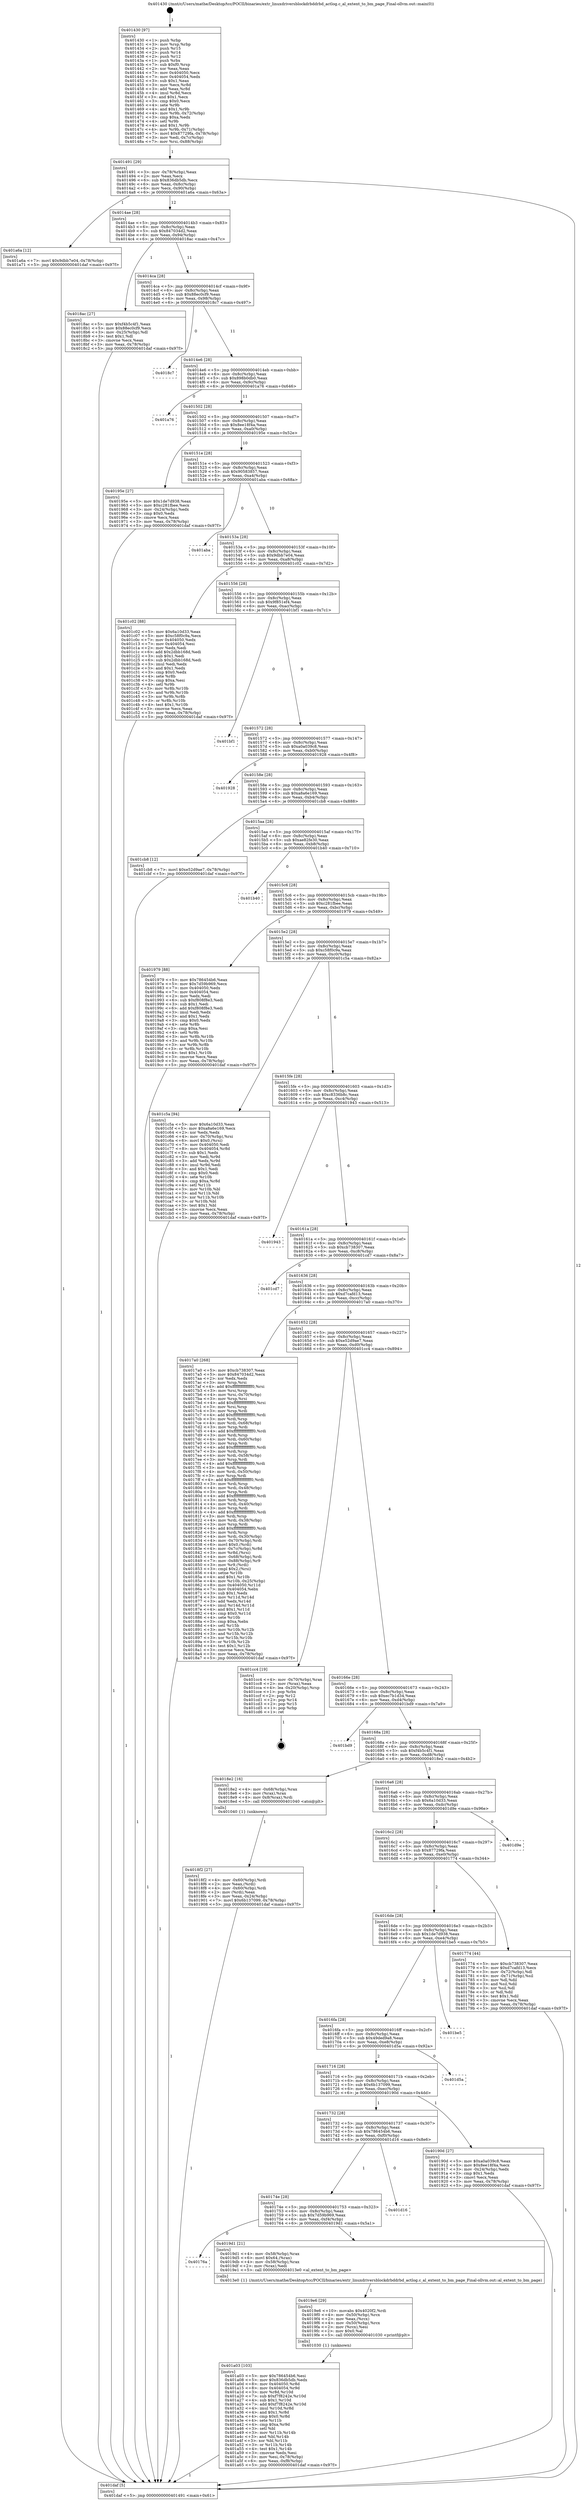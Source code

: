 digraph "0x401430" {
  label = "0x401430 (/mnt/c/Users/mathe/Desktop/tcc/POCII/binaries/extr_linuxdriversblockdrbddrbd_actlog.c_al_extent_to_bm_page_Final-ollvm.out::main(0))"
  labelloc = "t"
  node[shape=record]

  Entry [label="",width=0.3,height=0.3,shape=circle,fillcolor=black,style=filled]
  "0x401491" [label="{
     0x401491 [29]\l
     | [instrs]\l
     &nbsp;&nbsp;0x401491 \<+3\>: mov -0x78(%rbp),%eax\l
     &nbsp;&nbsp;0x401494 \<+2\>: mov %eax,%ecx\l
     &nbsp;&nbsp;0x401496 \<+6\>: sub $0x836db5db,%ecx\l
     &nbsp;&nbsp;0x40149c \<+6\>: mov %eax,-0x8c(%rbp)\l
     &nbsp;&nbsp;0x4014a2 \<+6\>: mov %ecx,-0x90(%rbp)\l
     &nbsp;&nbsp;0x4014a8 \<+6\>: je 0000000000401a6a \<main+0x63a\>\l
  }"]
  "0x401a6a" [label="{
     0x401a6a [12]\l
     | [instrs]\l
     &nbsp;&nbsp;0x401a6a \<+7\>: movl $0x9dbb7e04,-0x78(%rbp)\l
     &nbsp;&nbsp;0x401a71 \<+5\>: jmp 0000000000401daf \<main+0x97f\>\l
  }"]
  "0x4014ae" [label="{
     0x4014ae [28]\l
     | [instrs]\l
     &nbsp;&nbsp;0x4014ae \<+5\>: jmp 00000000004014b3 \<main+0x83\>\l
     &nbsp;&nbsp;0x4014b3 \<+6\>: mov -0x8c(%rbp),%eax\l
     &nbsp;&nbsp;0x4014b9 \<+5\>: sub $0x847034d2,%eax\l
     &nbsp;&nbsp;0x4014be \<+6\>: mov %eax,-0x94(%rbp)\l
     &nbsp;&nbsp;0x4014c4 \<+6\>: je 00000000004018ac \<main+0x47c\>\l
  }"]
  Exit [label="",width=0.3,height=0.3,shape=circle,fillcolor=black,style=filled,peripheries=2]
  "0x4018ac" [label="{
     0x4018ac [27]\l
     | [instrs]\l
     &nbsp;&nbsp;0x4018ac \<+5\>: mov $0xf4b5c4f1,%eax\l
     &nbsp;&nbsp;0x4018b1 \<+5\>: mov $0x88ec0cf9,%ecx\l
     &nbsp;&nbsp;0x4018b6 \<+3\>: mov -0x25(%rbp),%dl\l
     &nbsp;&nbsp;0x4018b9 \<+3\>: test $0x1,%dl\l
     &nbsp;&nbsp;0x4018bc \<+3\>: cmovne %ecx,%eax\l
     &nbsp;&nbsp;0x4018bf \<+3\>: mov %eax,-0x78(%rbp)\l
     &nbsp;&nbsp;0x4018c2 \<+5\>: jmp 0000000000401daf \<main+0x97f\>\l
  }"]
  "0x4014ca" [label="{
     0x4014ca [28]\l
     | [instrs]\l
     &nbsp;&nbsp;0x4014ca \<+5\>: jmp 00000000004014cf \<main+0x9f\>\l
     &nbsp;&nbsp;0x4014cf \<+6\>: mov -0x8c(%rbp),%eax\l
     &nbsp;&nbsp;0x4014d5 \<+5\>: sub $0x88ec0cf9,%eax\l
     &nbsp;&nbsp;0x4014da \<+6\>: mov %eax,-0x98(%rbp)\l
     &nbsp;&nbsp;0x4014e0 \<+6\>: je 00000000004018c7 \<main+0x497\>\l
  }"]
  "0x401a03" [label="{
     0x401a03 [103]\l
     | [instrs]\l
     &nbsp;&nbsp;0x401a03 \<+5\>: mov $0x786454b6,%esi\l
     &nbsp;&nbsp;0x401a08 \<+5\>: mov $0x836db5db,%edx\l
     &nbsp;&nbsp;0x401a0d \<+8\>: mov 0x404050,%r8d\l
     &nbsp;&nbsp;0x401a15 \<+8\>: mov 0x404054,%r9d\l
     &nbsp;&nbsp;0x401a1d \<+3\>: mov %r8d,%r10d\l
     &nbsp;&nbsp;0x401a20 \<+7\>: sub $0xf7f8242e,%r10d\l
     &nbsp;&nbsp;0x401a27 \<+4\>: sub $0x1,%r10d\l
     &nbsp;&nbsp;0x401a2b \<+7\>: add $0xf7f8242e,%r10d\l
     &nbsp;&nbsp;0x401a32 \<+4\>: imul %r10d,%r8d\l
     &nbsp;&nbsp;0x401a36 \<+4\>: and $0x1,%r8d\l
     &nbsp;&nbsp;0x401a3a \<+4\>: cmp $0x0,%r8d\l
     &nbsp;&nbsp;0x401a3e \<+4\>: sete %r11b\l
     &nbsp;&nbsp;0x401a42 \<+4\>: cmp $0xa,%r9d\l
     &nbsp;&nbsp;0x401a46 \<+3\>: setl %bl\l
     &nbsp;&nbsp;0x401a49 \<+3\>: mov %r11b,%r14b\l
     &nbsp;&nbsp;0x401a4c \<+3\>: and %bl,%r14b\l
     &nbsp;&nbsp;0x401a4f \<+3\>: xor %bl,%r11b\l
     &nbsp;&nbsp;0x401a52 \<+3\>: or %r11b,%r14b\l
     &nbsp;&nbsp;0x401a55 \<+4\>: test $0x1,%r14b\l
     &nbsp;&nbsp;0x401a59 \<+3\>: cmovne %edx,%esi\l
     &nbsp;&nbsp;0x401a5c \<+3\>: mov %esi,-0x78(%rbp)\l
     &nbsp;&nbsp;0x401a5f \<+6\>: mov %eax,-0xf8(%rbp)\l
     &nbsp;&nbsp;0x401a65 \<+5\>: jmp 0000000000401daf \<main+0x97f\>\l
  }"]
  "0x4018c7" [label="{
     0x4018c7\l
  }", style=dashed]
  "0x4014e6" [label="{
     0x4014e6 [28]\l
     | [instrs]\l
     &nbsp;&nbsp;0x4014e6 \<+5\>: jmp 00000000004014eb \<main+0xbb\>\l
     &nbsp;&nbsp;0x4014eb \<+6\>: mov -0x8c(%rbp),%eax\l
     &nbsp;&nbsp;0x4014f1 \<+5\>: sub $0x898b0db0,%eax\l
     &nbsp;&nbsp;0x4014f6 \<+6\>: mov %eax,-0x9c(%rbp)\l
     &nbsp;&nbsp;0x4014fc \<+6\>: je 0000000000401a76 \<main+0x646\>\l
  }"]
  "0x4019e6" [label="{
     0x4019e6 [29]\l
     | [instrs]\l
     &nbsp;&nbsp;0x4019e6 \<+10\>: movabs $0x4020f2,%rdi\l
     &nbsp;&nbsp;0x4019f0 \<+4\>: mov -0x50(%rbp),%rcx\l
     &nbsp;&nbsp;0x4019f4 \<+2\>: mov %eax,(%rcx)\l
     &nbsp;&nbsp;0x4019f6 \<+4\>: mov -0x50(%rbp),%rcx\l
     &nbsp;&nbsp;0x4019fa \<+2\>: mov (%rcx),%esi\l
     &nbsp;&nbsp;0x4019fc \<+2\>: mov $0x0,%al\l
     &nbsp;&nbsp;0x4019fe \<+5\>: call 0000000000401030 \<printf@plt\>\l
     | [calls]\l
     &nbsp;&nbsp;0x401030 \{1\} (unknown)\l
  }"]
  "0x401a76" [label="{
     0x401a76\l
  }", style=dashed]
  "0x401502" [label="{
     0x401502 [28]\l
     | [instrs]\l
     &nbsp;&nbsp;0x401502 \<+5\>: jmp 0000000000401507 \<main+0xd7\>\l
     &nbsp;&nbsp;0x401507 \<+6\>: mov -0x8c(%rbp),%eax\l
     &nbsp;&nbsp;0x40150d \<+5\>: sub $0x8ee18f4a,%eax\l
     &nbsp;&nbsp;0x401512 \<+6\>: mov %eax,-0xa0(%rbp)\l
     &nbsp;&nbsp;0x401518 \<+6\>: je 000000000040195e \<main+0x52e\>\l
  }"]
  "0x40176a" [label="{
     0x40176a\l
  }", style=dashed]
  "0x40195e" [label="{
     0x40195e [27]\l
     | [instrs]\l
     &nbsp;&nbsp;0x40195e \<+5\>: mov $0x1de7d938,%eax\l
     &nbsp;&nbsp;0x401963 \<+5\>: mov $0xc281fbee,%ecx\l
     &nbsp;&nbsp;0x401968 \<+3\>: mov -0x24(%rbp),%edx\l
     &nbsp;&nbsp;0x40196b \<+3\>: cmp $0x0,%edx\l
     &nbsp;&nbsp;0x40196e \<+3\>: cmove %ecx,%eax\l
     &nbsp;&nbsp;0x401971 \<+3\>: mov %eax,-0x78(%rbp)\l
     &nbsp;&nbsp;0x401974 \<+5\>: jmp 0000000000401daf \<main+0x97f\>\l
  }"]
  "0x40151e" [label="{
     0x40151e [28]\l
     | [instrs]\l
     &nbsp;&nbsp;0x40151e \<+5\>: jmp 0000000000401523 \<main+0xf3\>\l
     &nbsp;&nbsp;0x401523 \<+6\>: mov -0x8c(%rbp),%eax\l
     &nbsp;&nbsp;0x401529 \<+5\>: sub $0x90583857,%eax\l
     &nbsp;&nbsp;0x40152e \<+6\>: mov %eax,-0xa4(%rbp)\l
     &nbsp;&nbsp;0x401534 \<+6\>: je 0000000000401aba \<main+0x68a\>\l
  }"]
  "0x4019d1" [label="{
     0x4019d1 [21]\l
     | [instrs]\l
     &nbsp;&nbsp;0x4019d1 \<+4\>: mov -0x58(%rbp),%rax\l
     &nbsp;&nbsp;0x4019d5 \<+6\>: movl $0x64,(%rax)\l
     &nbsp;&nbsp;0x4019db \<+4\>: mov -0x58(%rbp),%rax\l
     &nbsp;&nbsp;0x4019df \<+2\>: mov (%rax),%edi\l
     &nbsp;&nbsp;0x4019e1 \<+5\>: call 00000000004013e0 \<al_extent_to_bm_page\>\l
     | [calls]\l
     &nbsp;&nbsp;0x4013e0 \{1\} (/mnt/c/Users/mathe/Desktop/tcc/POCII/binaries/extr_linuxdriversblockdrbddrbd_actlog.c_al_extent_to_bm_page_Final-ollvm.out::al_extent_to_bm_page)\l
  }"]
  "0x401aba" [label="{
     0x401aba\l
  }", style=dashed]
  "0x40153a" [label="{
     0x40153a [28]\l
     | [instrs]\l
     &nbsp;&nbsp;0x40153a \<+5\>: jmp 000000000040153f \<main+0x10f\>\l
     &nbsp;&nbsp;0x40153f \<+6\>: mov -0x8c(%rbp),%eax\l
     &nbsp;&nbsp;0x401545 \<+5\>: sub $0x9dbb7e04,%eax\l
     &nbsp;&nbsp;0x40154a \<+6\>: mov %eax,-0xa8(%rbp)\l
     &nbsp;&nbsp;0x401550 \<+6\>: je 0000000000401c02 \<main+0x7d2\>\l
  }"]
  "0x40174e" [label="{
     0x40174e [28]\l
     | [instrs]\l
     &nbsp;&nbsp;0x40174e \<+5\>: jmp 0000000000401753 \<main+0x323\>\l
     &nbsp;&nbsp;0x401753 \<+6\>: mov -0x8c(%rbp),%eax\l
     &nbsp;&nbsp;0x401759 \<+5\>: sub $0x7d59b969,%eax\l
     &nbsp;&nbsp;0x40175e \<+6\>: mov %eax,-0xf4(%rbp)\l
     &nbsp;&nbsp;0x401764 \<+6\>: je 00000000004019d1 \<main+0x5a1\>\l
  }"]
  "0x401c02" [label="{
     0x401c02 [88]\l
     | [instrs]\l
     &nbsp;&nbsp;0x401c02 \<+5\>: mov $0x6a10d33,%eax\l
     &nbsp;&nbsp;0x401c07 \<+5\>: mov $0xc58f0c9a,%ecx\l
     &nbsp;&nbsp;0x401c0c \<+7\>: mov 0x404050,%edx\l
     &nbsp;&nbsp;0x401c13 \<+7\>: mov 0x404054,%esi\l
     &nbsp;&nbsp;0x401c1a \<+2\>: mov %edx,%edi\l
     &nbsp;&nbsp;0x401c1c \<+6\>: add $0x2dbb168d,%edi\l
     &nbsp;&nbsp;0x401c22 \<+3\>: sub $0x1,%edi\l
     &nbsp;&nbsp;0x401c25 \<+6\>: sub $0x2dbb168d,%edi\l
     &nbsp;&nbsp;0x401c2b \<+3\>: imul %edi,%edx\l
     &nbsp;&nbsp;0x401c2e \<+3\>: and $0x1,%edx\l
     &nbsp;&nbsp;0x401c31 \<+3\>: cmp $0x0,%edx\l
     &nbsp;&nbsp;0x401c34 \<+4\>: sete %r8b\l
     &nbsp;&nbsp;0x401c38 \<+3\>: cmp $0xa,%esi\l
     &nbsp;&nbsp;0x401c3b \<+4\>: setl %r9b\l
     &nbsp;&nbsp;0x401c3f \<+3\>: mov %r8b,%r10b\l
     &nbsp;&nbsp;0x401c42 \<+3\>: and %r9b,%r10b\l
     &nbsp;&nbsp;0x401c45 \<+3\>: xor %r9b,%r8b\l
     &nbsp;&nbsp;0x401c48 \<+3\>: or %r8b,%r10b\l
     &nbsp;&nbsp;0x401c4b \<+4\>: test $0x1,%r10b\l
     &nbsp;&nbsp;0x401c4f \<+3\>: cmovne %ecx,%eax\l
     &nbsp;&nbsp;0x401c52 \<+3\>: mov %eax,-0x78(%rbp)\l
     &nbsp;&nbsp;0x401c55 \<+5\>: jmp 0000000000401daf \<main+0x97f\>\l
  }"]
  "0x401556" [label="{
     0x401556 [28]\l
     | [instrs]\l
     &nbsp;&nbsp;0x401556 \<+5\>: jmp 000000000040155b \<main+0x12b\>\l
     &nbsp;&nbsp;0x40155b \<+6\>: mov -0x8c(%rbp),%eax\l
     &nbsp;&nbsp;0x401561 \<+5\>: sub $0x9f851ef4,%eax\l
     &nbsp;&nbsp;0x401566 \<+6\>: mov %eax,-0xac(%rbp)\l
     &nbsp;&nbsp;0x40156c \<+6\>: je 0000000000401bf1 \<main+0x7c1\>\l
  }"]
  "0x401d16" [label="{
     0x401d16\l
  }", style=dashed]
  "0x401bf1" [label="{
     0x401bf1\l
  }", style=dashed]
  "0x401572" [label="{
     0x401572 [28]\l
     | [instrs]\l
     &nbsp;&nbsp;0x401572 \<+5\>: jmp 0000000000401577 \<main+0x147\>\l
     &nbsp;&nbsp;0x401577 \<+6\>: mov -0x8c(%rbp),%eax\l
     &nbsp;&nbsp;0x40157d \<+5\>: sub $0xa0a039c8,%eax\l
     &nbsp;&nbsp;0x401582 \<+6\>: mov %eax,-0xb0(%rbp)\l
     &nbsp;&nbsp;0x401588 \<+6\>: je 0000000000401928 \<main+0x4f8\>\l
  }"]
  "0x401732" [label="{
     0x401732 [28]\l
     | [instrs]\l
     &nbsp;&nbsp;0x401732 \<+5\>: jmp 0000000000401737 \<main+0x307\>\l
     &nbsp;&nbsp;0x401737 \<+6\>: mov -0x8c(%rbp),%eax\l
     &nbsp;&nbsp;0x40173d \<+5\>: sub $0x786454b6,%eax\l
     &nbsp;&nbsp;0x401742 \<+6\>: mov %eax,-0xf0(%rbp)\l
     &nbsp;&nbsp;0x401748 \<+6\>: je 0000000000401d16 \<main+0x8e6\>\l
  }"]
  "0x401928" [label="{
     0x401928\l
  }", style=dashed]
  "0x40158e" [label="{
     0x40158e [28]\l
     | [instrs]\l
     &nbsp;&nbsp;0x40158e \<+5\>: jmp 0000000000401593 \<main+0x163\>\l
     &nbsp;&nbsp;0x401593 \<+6\>: mov -0x8c(%rbp),%eax\l
     &nbsp;&nbsp;0x401599 \<+5\>: sub $0xa8a6e169,%eax\l
     &nbsp;&nbsp;0x40159e \<+6\>: mov %eax,-0xb4(%rbp)\l
     &nbsp;&nbsp;0x4015a4 \<+6\>: je 0000000000401cb8 \<main+0x888\>\l
  }"]
  "0x40190d" [label="{
     0x40190d [27]\l
     | [instrs]\l
     &nbsp;&nbsp;0x40190d \<+5\>: mov $0xa0a039c8,%eax\l
     &nbsp;&nbsp;0x401912 \<+5\>: mov $0x8ee18f4a,%ecx\l
     &nbsp;&nbsp;0x401917 \<+3\>: mov -0x24(%rbp),%edx\l
     &nbsp;&nbsp;0x40191a \<+3\>: cmp $0x1,%edx\l
     &nbsp;&nbsp;0x40191d \<+3\>: cmovl %ecx,%eax\l
     &nbsp;&nbsp;0x401920 \<+3\>: mov %eax,-0x78(%rbp)\l
     &nbsp;&nbsp;0x401923 \<+5\>: jmp 0000000000401daf \<main+0x97f\>\l
  }"]
  "0x401cb8" [label="{
     0x401cb8 [12]\l
     | [instrs]\l
     &nbsp;&nbsp;0x401cb8 \<+7\>: movl $0xe52d9ae7,-0x78(%rbp)\l
     &nbsp;&nbsp;0x401cbf \<+5\>: jmp 0000000000401daf \<main+0x97f\>\l
  }"]
  "0x4015aa" [label="{
     0x4015aa [28]\l
     | [instrs]\l
     &nbsp;&nbsp;0x4015aa \<+5\>: jmp 00000000004015af \<main+0x17f\>\l
     &nbsp;&nbsp;0x4015af \<+6\>: mov -0x8c(%rbp),%eax\l
     &nbsp;&nbsp;0x4015b5 \<+5\>: sub $0xae82fe30,%eax\l
     &nbsp;&nbsp;0x4015ba \<+6\>: mov %eax,-0xb8(%rbp)\l
     &nbsp;&nbsp;0x4015c0 \<+6\>: je 0000000000401b40 \<main+0x710\>\l
  }"]
  "0x401716" [label="{
     0x401716 [28]\l
     | [instrs]\l
     &nbsp;&nbsp;0x401716 \<+5\>: jmp 000000000040171b \<main+0x2eb\>\l
     &nbsp;&nbsp;0x40171b \<+6\>: mov -0x8c(%rbp),%eax\l
     &nbsp;&nbsp;0x401721 \<+5\>: sub $0x6b137099,%eax\l
     &nbsp;&nbsp;0x401726 \<+6\>: mov %eax,-0xec(%rbp)\l
     &nbsp;&nbsp;0x40172c \<+6\>: je 000000000040190d \<main+0x4dd\>\l
  }"]
  "0x401b40" [label="{
     0x401b40\l
  }", style=dashed]
  "0x4015c6" [label="{
     0x4015c6 [28]\l
     | [instrs]\l
     &nbsp;&nbsp;0x4015c6 \<+5\>: jmp 00000000004015cb \<main+0x19b\>\l
     &nbsp;&nbsp;0x4015cb \<+6\>: mov -0x8c(%rbp),%eax\l
     &nbsp;&nbsp;0x4015d1 \<+5\>: sub $0xc281fbee,%eax\l
     &nbsp;&nbsp;0x4015d6 \<+6\>: mov %eax,-0xbc(%rbp)\l
     &nbsp;&nbsp;0x4015dc \<+6\>: je 0000000000401979 \<main+0x549\>\l
  }"]
  "0x401d5a" [label="{
     0x401d5a\l
  }", style=dashed]
  "0x401979" [label="{
     0x401979 [88]\l
     | [instrs]\l
     &nbsp;&nbsp;0x401979 \<+5\>: mov $0x786454b6,%eax\l
     &nbsp;&nbsp;0x40197e \<+5\>: mov $0x7d59b969,%ecx\l
     &nbsp;&nbsp;0x401983 \<+7\>: mov 0x404050,%edx\l
     &nbsp;&nbsp;0x40198a \<+7\>: mov 0x404054,%esi\l
     &nbsp;&nbsp;0x401991 \<+2\>: mov %edx,%edi\l
     &nbsp;&nbsp;0x401993 \<+6\>: sub $0xf808f8e3,%edi\l
     &nbsp;&nbsp;0x401999 \<+3\>: sub $0x1,%edi\l
     &nbsp;&nbsp;0x40199c \<+6\>: add $0xf808f8e3,%edi\l
     &nbsp;&nbsp;0x4019a2 \<+3\>: imul %edi,%edx\l
     &nbsp;&nbsp;0x4019a5 \<+3\>: and $0x1,%edx\l
     &nbsp;&nbsp;0x4019a8 \<+3\>: cmp $0x0,%edx\l
     &nbsp;&nbsp;0x4019ab \<+4\>: sete %r8b\l
     &nbsp;&nbsp;0x4019af \<+3\>: cmp $0xa,%esi\l
     &nbsp;&nbsp;0x4019b2 \<+4\>: setl %r9b\l
     &nbsp;&nbsp;0x4019b6 \<+3\>: mov %r8b,%r10b\l
     &nbsp;&nbsp;0x4019b9 \<+3\>: and %r9b,%r10b\l
     &nbsp;&nbsp;0x4019bc \<+3\>: xor %r9b,%r8b\l
     &nbsp;&nbsp;0x4019bf \<+3\>: or %r8b,%r10b\l
     &nbsp;&nbsp;0x4019c2 \<+4\>: test $0x1,%r10b\l
     &nbsp;&nbsp;0x4019c6 \<+3\>: cmovne %ecx,%eax\l
     &nbsp;&nbsp;0x4019c9 \<+3\>: mov %eax,-0x78(%rbp)\l
     &nbsp;&nbsp;0x4019cc \<+5\>: jmp 0000000000401daf \<main+0x97f\>\l
  }"]
  "0x4015e2" [label="{
     0x4015e2 [28]\l
     | [instrs]\l
     &nbsp;&nbsp;0x4015e2 \<+5\>: jmp 00000000004015e7 \<main+0x1b7\>\l
     &nbsp;&nbsp;0x4015e7 \<+6\>: mov -0x8c(%rbp),%eax\l
     &nbsp;&nbsp;0x4015ed \<+5\>: sub $0xc58f0c9a,%eax\l
     &nbsp;&nbsp;0x4015f2 \<+6\>: mov %eax,-0xc0(%rbp)\l
     &nbsp;&nbsp;0x4015f8 \<+6\>: je 0000000000401c5a \<main+0x82a\>\l
  }"]
  "0x4016fa" [label="{
     0x4016fa [28]\l
     | [instrs]\l
     &nbsp;&nbsp;0x4016fa \<+5\>: jmp 00000000004016ff \<main+0x2cf\>\l
     &nbsp;&nbsp;0x4016ff \<+6\>: mov -0x8c(%rbp),%eax\l
     &nbsp;&nbsp;0x401705 \<+5\>: sub $0x49ded9a8,%eax\l
     &nbsp;&nbsp;0x40170a \<+6\>: mov %eax,-0xe8(%rbp)\l
     &nbsp;&nbsp;0x401710 \<+6\>: je 0000000000401d5a \<main+0x92a\>\l
  }"]
  "0x401c5a" [label="{
     0x401c5a [94]\l
     | [instrs]\l
     &nbsp;&nbsp;0x401c5a \<+5\>: mov $0x6a10d33,%eax\l
     &nbsp;&nbsp;0x401c5f \<+5\>: mov $0xa8a6e169,%ecx\l
     &nbsp;&nbsp;0x401c64 \<+2\>: xor %edx,%edx\l
     &nbsp;&nbsp;0x401c66 \<+4\>: mov -0x70(%rbp),%rsi\l
     &nbsp;&nbsp;0x401c6a \<+6\>: movl $0x0,(%rsi)\l
     &nbsp;&nbsp;0x401c70 \<+7\>: mov 0x404050,%edi\l
     &nbsp;&nbsp;0x401c77 \<+8\>: mov 0x404054,%r8d\l
     &nbsp;&nbsp;0x401c7f \<+3\>: sub $0x1,%edx\l
     &nbsp;&nbsp;0x401c82 \<+3\>: mov %edi,%r9d\l
     &nbsp;&nbsp;0x401c85 \<+3\>: add %edx,%r9d\l
     &nbsp;&nbsp;0x401c88 \<+4\>: imul %r9d,%edi\l
     &nbsp;&nbsp;0x401c8c \<+3\>: and $0x1,%edi\l
     &nbsp;&nbsp;0x401c8f \<+3\>: cmp $0x0,%edi\l
     &nbsp;&nbsp;0x401c92 \<+4\>: sete %r10b\l
     &nbsp;&nbsp;0x401c96 \<+4\>: cmp $0xa,%r8d\l
     &nbsp;&nbsp;0x401c9a \<+4\>: setl %r11b\l
     &nbsp;&nbsp;0x401c9e \<+3\>: mov %r10b,%bl\l
     &nbsp;&nbsp;0x401ca1 \<+3\>: and %r11b,%bl\l
     &nbsp;&nbsp;0x401ca4 \<+3\>: xor %r11b,%r10b\l
     &nbsp;&nbsp;0x401ca7 \<+3\>: or %r10b,%bl\l
     &nbsp;&nbsp;0x401caa \<+3\>: test $0x1,%bl\l
     &nbsp;&nbsp;0x401cad \<+3\>: cmovne %ecx,%eax\l
     &nbsp;&nbsp;0x401cb0 \<+3\>: mov %eax,-0x78(%rbp)\l
     &nbsp;&nbsp;0x401cb3 \<+5\>: jmp 0000000000401daf \<main+0x97f\>\l
  }"]
  "0x4015fe" [label="{
     0x4015fe [28]\l
     | [instrs]\l
     &nbsp;&nbsp;0x4015fe \<+5\>: jmp 0000000000401603 \<main+0x1d3\>\l
     &nbsp;&nbsp;0x401603 \<+6\>: mov -0x8c(%rbp),%eax\l
     &nbsp;&nbsp;0x401609 \<+5\>: sub $0xc8336b8c,%eax\l
     &nbsp;&nbsp;0x40160e \<+6\>: mov %eax,-0xc4(%rbp)\l
     &nbsp;&nbsp;0x401614 \<+6\>: je 0000000000401943 \<main+0x513\>\l
  }"]
  "0x401be5" [label="{
     0x401be5\l
  }", style=dashed]
  "0x401943" [label="{
     0x401943\l
  }", style=dashed]
  "0x40161a" [label="{
     0x40161a [28]\l
     | [instrs]\l
     &nbsp;&nbsp;0x40161a \<+5\>: jmp 000000000040161f \<main+0x1ef\>\l
     &nbsp;&nbsp;0x40161f \<+6\>: mov -0x8c(%rbp),%eax\l
     &nbsp;&nbsp;0x401625 \<+5\>: sub $0xcb738307,%eax\l
     &nbsp;&nbsp;0x40162a \<+6\>: mov %eax,-0xc8(%rbp)\l
     &nbsp;&nbsp;0x401630 \<+6\>: je 0000000000401cd7 \<main+0x8a7\>\l
  }"]
  "0x4018f2" [label="{
     0x4018f2 [27]\l
     | [instrs]\l
     &nbsp;&nbsp;0x4018f2 \<+4\>: mov -0x60(%rbp),%rdi\l
     &nbsp;&nbsp;0x4018f6 \<+2\>: mov %eax,(%rdi)\l
     &nbsp;&nbsp;0x4018f8 \<+4\>: mov -0x60(%rbp),%rdi\l
     &nbsp;&nbsp;0x4018fc \<+2\>: mov (%rdi),%eax\l
     &nbsp;&nbsp;0x4018fe \<+3\>: mov %eax,-0x24(%rbp)\l
     &nbsp;&nbsp;0x401901 \<+7\>: movl $0x6b137099,-0x78(%rbp)\l
     &nbsp;&nbsp;0x401908 \<+5\>: jmp 0000000000401daf \<main+0x97f\>\l
  }"]
  "0x401cd7" [label="{
     0x401cd7\l
  }", style=dashed]
  "0x401636" [label="{
     0x401636 [28]\l
     | [instrs]\l
     &nbsp;&nbsp;0x401636 \<+5\>: jmp 000000000040163b \<main+0x20b\>\l
     &nbsp;&nbsp;0x40163b \<+6\>: mov -0x8c(%rbp),%eax\l
     &nbsp;&nbsp;0x401641 \<+5\>: sub $0xd7cafd13,%eax\l
     &nbsp;&nbsp;0x401646 \<+6\>: mov %eax,-0xcc(%rbp)\l
     &nbsp;&nbsp;0x40164c \<+6\>: je 00000000004017a0 \<main+0x370\>\l
  }"]
  "0x401430" [label="{
     0x401430 [97]\l
     | [instrs]\l
     &nbsp;&nbsp;0x401430 \<+1\>: push %rbp\l
     &nbsp;&nbsp;0x401431 \<+3\>: mov %rsp,%rbp\l
     &nbsp;&nbsp;0x401434 \<+2\>: push %r15\l
     &nbsp;&nbsp;0x401436 \<+2\>: push %r14\l
     &nbsp;&nbsp;0x401438 \<+2\>: push %r12\l
     &nbsp;&nbsp;0x40143a \<+1\>: push %rbx\l
     &nbsp;&nbsp;0x40143b \<+7\>: sub $0xf0,%rsp\l
     &nbsp;&nbsp;0x401442 \<+2\>: xor %eax,%eax\l
     &nbsp;&nbsp;0x401444 \<+7\>: mov 0x404050,%ecx\l
     &nbsp;&nbsp;0x40144b \<+7\>: mov 0x404054,%edx\l
     &nbsp;&nbsp;0x401452 \<+3\>: sub $0x1,%eax\l
     &nbsp;&nbsp;0x401455 \<+3\>: mov %ecx,%r8d\l
     &nbsp;&nbsp;0x401458 \<+3\>: add %eax,%r8d\l
     &nbsp;&nbsp;0x40145b \<+4\>: imul %r8d,%ecx\l
     &nbsp;&nbsp;0x40145f \<+3\>: and $0x1,%ecx\l
     &nbsp;&nbsp;0x401462 \<+3\>: cmp $0x0,%ecx\l
     &nbsp;&nbsp;0x401465 \<+4\>: sete %r9b\l
     &nbsp;&nbsp;0x401469 \<+4\>: and $0x1,%r9b\l
     &nbsp;&nbsp;0x40146d \<+4\>: mov %r9b,-0x72(%rbp)\l
     &nbsp;&nbsp;0x401471 \<+3\>: cmp $0xa,%edx\l
     &nbsp;&nbsp;0x401474 \<+4\>: setl %r9b\l
     &nbsp;&nbsp;0x401478 \<+4\>: and $0x1,%r9b\l
     &nbsp;&nbsp;0x40147c \<+4\>: mov %r9b,-0x71(%rbp)\l
     &nbsp;&nbsp;0x401480 \<+7\>: movl $0x87729fa,-0x78(%rbp)\l
     &nbsp;&nbsp;0x401487 \<+3\>: mov %edi,-0x7c(%rbp)\l
     &nbsp;&nbsp;0x40148a \<+7\>: mov %rsi,-0x88(%rbp)\l
  }"]
  "0x4017a0" [label="{
     0x4017a0 [268]\l
     | [instrs]\l
     &nbsp;&nbsp;0x4017a0 \<+5\>: mov $0xcb738307,%eax\l
     &nbsp;&nbsp;0x4017a5 \<+5\>: mov $0x847034d2,%ecx\l
     &nbsp;&nbsp;0x4017aa \<+2\>: xor %edx,%edx\l
     &nbsp;&nbsp;0x4017ac \<+3\>: mov %rsp,%rsi\l
     &nbsp;&nbsp;0x4017af \<+4\>: add $0xfffffffffffffff0,%rsi\l
     &nbsp;&nbsp;0x4017b3 \<+3\>: mov %rsi,%rsp\l
     &nbsp;&nbsp;0x4017b6 \<+4\>: mov %rsi,-0x70(%rbp)\l
     &nbsp;&nbsp;0x4017ba \<+3\>: mov %rsp,%rsi\l
     &nbsp;&nbsp;0x4017bd \<+4\>: add $0xfffffffffffffff0,%rsi\l
     &nbsp;&nbsp;0x4017c1 \<+3\>: mov %rsi,%rsp\l
     &nbsp;&nbsp;0x4017c4 \<+3\>: mov %rsp,%rdi\l
     &nbsp;&nbsp;0x4017c7 \<+4\>: add $0xfffffffffffffff0,%rdi\l
     &nbsp;&nbsp;0x4017cb \<+3\>: mov %rdi,%rsp\l
     &nbsp;&nbsp;0x4017ce \<+4\>: mov %rdi,-0x68(%rbp)\l
     &nbsp;&nbsp;0x4017d2 \<+3\>: mov %rsp,%rdi\l
     &nbsp;&nbsp;0x4017d5 \<+4\>: add $0xfffffffffffffff0,%rdi\l
     &nbsp;&nbsp;0x4017d9 \<+3\>: mov %rdi,%rsp\l
     &nbsp;&nbsp;0x4017dc \<+4\>: mov %rdi,-0x60(%rbp)\l
     &nbsp;&nbsp;0x4017e0 \<+3\>: mov %rsp,%rdi\l
     &nbsp;&nbsp;0x4017e3 \<+4\>: add $0xfffffffffffffff0,%rdi\l
     &nbsp;&nbsp;0x4017e7 \<+3\>: mov %rdi,%rsp\l
     &nbsp;&nbsp;0x4017ea \<+4\>: mov %rdi,-0x58(%rbp)\l
     &nbsp;&nbsp;0x4017ee \<+3\>: mov %rsp,%rdi\l
     &nbsp;&nbsp;0x4017f1 \<+4\>: add $0xfffffffffffffff0,%rdi\l
     &nbsp;&nbsp;0x4017f5 \<+3\>: mov %rdi,%rsp\l
     &nbsp;&nbsp;0x4017f8 \<+4\>: mov %rdi,-0x50(%rbp)\l
     &nbsp;&nbsp;0x4017fc \<+3\>: mov %rsp,%rdi\l
     &nbsp;&nbsp;0x4017ff \<+4\>: add $0xfffffffffffffff0,%rdi\l
     &nbsp;&nbsp;0x401803 \<+3\>: mov %rdi,%rsp\l
     &nbsp;&nbsp;0x401806 \<+4\>: mov %rdi,-0x48(%rbp)\l
     &nbsp;&nbsp;0x40180a \<+3\>: mov %rsp,%rdi\l
     &nbsp;&nbsp;0x40180d \<+4\>: add $0xfffffffffffffff0,%rdi\l
     &nbsp;&nbsp;0x401811 \<+3\>: mov %rdi,%rsp\l
     &nbsp;&nbsp;0x401814 \<+4\>: mov %rdi,-0x40(%rbp)\l
     &nbsp;&nbsp;0x401818 \<+3\>: mov %rsp,%rdi\l
     &nbsp;&nbsp;0x40181b \<+4\>: add $0xfffffffffffffff0,%rdi\l
     &nbsp;&nbsp;0x40181f \<+3\>: mov %rdi,%rsp\l
     &nbsp;&nbsp;0x401822 \<+4\>: mov %rdi,-0x38(%rbp)\l
     &nbsp;&nbsp;0x401826 \<+3\>: mov %rsp,%rdi\l
     &nbsp;&nbsp;0x401829 \<+4\>: add $0xfffffffffffffff0,%rdi\l
     &nbsp;&nbsp;0x40182d \<+3\>: mov %rdi,%rsp\l
     &nbsp;&nbsp;0x401830 \<+4\>: mov %rdi,-0x30(%rbp)\l
     &nbsp;&nbsp;0x401834 \<+4\>: mov -0x70(%rbp),%rdi\l
     &nbsp;&nbsp;0x401838 \<+6\>: movl $0x0,(%rdi)\l
     &nbsp;&nbsp;0x40183e \<+4\>: mov -0x7c(%rbp),%r8d\l
     &nbsp;&nbsp;0x401842 \<+3\>: mov %r8d,(%rsi)\l
     &nbsp;&nbsp;0x401845 \<+4\>: mov -0x68(%rbp),%rdi\l
     &nbsp;&nbsp;0x401849 \<+7\>: mov -0x88(%rbp),%r9\l
     &nbsp;&nbsp;0x401850 \<+3\>: mov %r9,(%rdi)\l
     &nbsp;&nbsp;0x401853 \<+3\>: cmpl $0x2,(%rsi)\l
     &nbsp;&nbsp;0x401856 \<+4\>: setne %r10b\l
     &nbsp;&nbsp;0x40185a \<+4\>: and $0x1,%r10b\l
     &nbsp;&nbsp;0x40185e \<+4\>: mov %r10b,-0x25(%rbp)\l
     &nbsp;&nbsp;0x401862 \<+8\>: mov 0x404050,%r11d\l
     &nbsp;&nbsp;0x40186a \<+7\>: mov 0x404054,%ebx\l
     &nbsp;&nbsp;0x401871 \<+3\>: sub $0x1,%edx\l
     &nbsp;&nbsp;0x401874 \<+3\>: mov %r11d,%r14d\l
     &nbsp;&nbsp;0x401877 \<+3\>: add %edx,%r14d\l
     &nbsp;&nbsp;0x40187a \<+4\>: imul %r14d,%r11d\l
     &nbsp;&nbsp;0x40187e \<+4\>: and $0x1,%r11d\l
     &nbsp;&nbsp;0x401882 \<+4\>: cmp $0x0,%r11d\l
     &nbsp;&nbsp;0x401886 \<+4\>: sete %r10b\l
     &nbsp;&nbsp;0x40188a \<+3\>: cmp $0xa,%ebx\l
     &nbsp;&nbsp;0x40188d \<+4\>: setl %r15b\l
     &nbsp;&nbsp;0x401891 \<+3\>: mov %r10b,%r12b\l
     &nbsp;&nbsp;0x401894 \<+3\>: and %r15b,%r12b\l
     &nbsp;&nbsp;0x401897 \<+3\>: xor %r15b,%r10b\l
     &nbsp;&nbsp;0x40189a \<+3\>: or %r10b,%r12b\l
     &nbsp;&nbsp;0x40189d \<+4\>: test $0x1,%r12b\l
     &nbsp;&nbsp;0x4018a1 \<+3\>: cmovne %ecx,%eax\l
     &nbsp;&nbsp;0x4018a4 \<+3\>: mov %eax,-0x78(%rbp)\l
     &nbsp;&nbsp;0x4018a7 \<+5\>: jmp 0000000000401daf \<main+0x97f\>\l
  }"]
  "0x401652" [label="{
     0x401652 [28]\l
     | [instrs]\l
     &nbsp;&nbsp;0x401652 \<+5\>: jmp 0000000000401657 \<main+0x227\>\l
     &nbsp;&nbsp;0x401657 \<+6\>: mov -0x8c(%rbp),%eax\l
     &nbsp;&nbsp;0x40165d \<+5\>: sub $0xe52d9ae7,%eax\l
     &nbsp;&nbsp;0x401662 \<+6\>: mov %eax,-0xd0(%rbp)\l
     &nbsp;&nbsp;0x401668 \<+6\>: je 0000000000401cc4 \<main+0x894\>\l
  }"]
  "0x401daf" [label="{
     0x401daf [5]\l
     | [instrs]\l
     &nbsp;&nbsp;0x401daf \<+5\>: jmp 0000000000401491 \<main+0x61\>\l
  }"]
  "0x401cc4" [label="{
     0x401cc4 [19]\l
     | [instrs]\l
     &nbsp;&nbsp;0x401cc4 \<+4\>: mov -0x70(%rbp),%rax\l
     &nbsp;&nbsp;0x401cc8 \<+2\>: mov (%rax),%eax\l
     &nbsp;&nbsp;0x401cca \<+4\>: lea -0x20(%rbp),%rsp\l
     &nbsp;&nbsp;0x401cce \<+1\>: pop %rbx\l
     &nbsp;&nbsp;0x401ccf \<+2\>: pop %r12\l
     &nbsp;&nbsp;0x401cd1 \<+2\>: pop %r14\l
     &nbsp;&nbsp;0x401cd3 \<+2\>: pop %r15\l
     &nbsp;&nbsp;0x401cd5 \<+1\>: pop %rbp\l
     &nbsp;&nbsp;0x401cd6 \<+1\>: ret\l
  }"]
  "0x40166e" [label="{
     0x40166e [28]\l
     | [instrs]\l
     &nbsp;&nbsp;0x40166e \<+5\>: jmp 0000000000401673 \<main+0x243\>\l
     &nbsp;&nbsp;0x401673 \<+6\>: mov -0x8c(%rbp),%eax\l
     &nbsp;&nbsp;0x401679 \<+5\>: sub $0xec7b1d34,%eax\l
     &nbsp;&nbsp;0x40167e \<+6\>: mov %eax,-0xd4(%rbp)\l
     &nbsp;&nbsp;0x401684 \<+6\>: je 0000000000401bd9 \<main+0x7a9\>\l
  }"]
  "0x4016de" [label="{
     0x4016de [28]\l
     | [instrs]\l
     &nbsp;&nbsp;0x4016de \<+5\>: jmp 00000000004016e3 \<main+0x2b3\>\l
     &nbsp;&nbsp;0x4016e3 \<+6\>: mov -0x8c(%rbp),%eax\l
     &nbsp;&nbsp;0x4016e9 \<+5\>: sub $0x1de7d938,%eax\l
     &nbsp;&nbsp;0x4016ee \<+6\>: mov %eax,-0xe4(%rbp)\l
     &nbsp;&nbsp;0x4016f4 \<+6\>: je 0000000000401be5 \<main+0x7b5\>\l
  }"]
  "0x401bd9" [label="{
     0x401bd9\l
  }", style=dashed]
  "0x40168a" [label="{
     0x40168a [28]\l
     | [instrs]\l
     &nbsp;&nbsp;0x40168a \<+5\>: jmp 000000000040168f \<main+0x25f\>\l
     &nbsp;&nbsp;0x40168f \<+6\>: mov -0x8c(%rbp),%eax\l
     &nbsp;&nbsp;0x401695 \<+5\>: sub $0xf4b5c4f1,%eax\l
     &nbsp;&nbsp;0x40169a \<+6\>: mov %eax,-0xd8(%rbp)\l
     &nbsp;&nbsp;0x4016a0 \<+6\>: je 00000000004018e2 \<main+0x4b2\>\l
  }"]
  "0x401774" [label="{
     0x401774 [44]\l
     | [instrs]\l
     &nbsp;&nbsp;0x401774 \<+5\>: mov $0xcb738307,%eax\l
     &nbsp;&nbsp;0x401779 \<+5\>: mov $0xd7cafd13,%ecx\l
     &nbsp;&nbsp;0x40177e \<+3\>: mov -0x72(%rbp),%dl\l
     &nbsp;&nbsp;0x401781 \<+4\>: mov -0x71(%rbp),%sil\l
     &nbsp;&nbsp;0x401785 \<+3\>: mov %dl,%dil\l
     &nbsp;&nbsp;0x401788 \<+3\>: and %sil,%dil\l
     &nbsp;&nbsp;0x40178b \<+3\>: xor %sil,%dl\l
     &nbsp;&nbsp;0x40178e \<+3\>: or %dl,%dil\l
     &nbsp;&nbsp;0x401791 \<+4\>: test $0x1,%dil\l
     &nbsp;&nbsp;0x401795 \<+3\>: cmovne %ecx,%eax\l
     &nbsp;&nbsp;0x401798 \<+3\>: mov %eax,-0x78(%rbp)\l
     &nbsp;&nbsp;0x40179b \<+5\>: jmp 0000000000401daf \<main+0x97f\>\l
  }"]
  "0x4018e2" [label="{
     0x4018e2 [16]\l
     | [instrs]\l
     &nbsp;&nbsp;0x4018e2 \<+4\>: mov -0x68(%rbp),%rax\l
     &nbsp;&nbsp;0x4018e6 \<+3\>: mov (%rax),%rax\l
     &nbsp;&nbsp;0x4018e9 \<+4\>: mov 0x8(%rax),%rdi\l
     &nbsp;&nbsp;0x4018ed \<+5\>: call 0000000000401040 \<atoi@plt\>\l
     | [calls]\l
     &nbsp;&nbsp;0x401040 \{1\} (unknown)\l
  }"]
  "0x4016a6" [label="{
     0x4016a6 [28]\l
     | [instrs]\l
     &nbsp;&nbsp;0x4016a6 \<+5\>: jmp 00000000004016ab \<main+0x27b\>\l
     &nbsp;&nbsp;0x4016ab \<+6\>: mov -0x8c(%rbp),%eax\l
     &nbsp;&nbsp;0x4016b1 \<+5\>: sub $0x6a10d33,%eax\l
     &nbsp;&nbsp;0x4016b6 \<+6\>: mov %eax,-0xdc(%rbp)\l
     &nbsp;&nbsp;0x4016bc \<+6\>: je 0000000000401d9e \<main+0x96e\>\l
  }"]
  "0x4016c2" [label="{
     0x4016c2 [28]\l
     | [instrs]\l
     &nbsp;&nbsp;0x4016c2 \<+5\>: jmp 00000000004016c7 \<main+0x297\>\l
     &nbsp;&nbsp;0x4016c7 \<+6\>: mov -0x8c(%rbp),%eax\l
     &nbsp;&nbsp;0x4016cd \<+5\>: sub $0x87729fa,%eax\l
     &nbsp;&nbsp;0x4016d2 \<+6\>: mov %eax,-0xe0(%rbp)\l
     &nbsp;&nbsp;0x4016d8 \<+6\>: je 0000000000401774 \<main+0x344\>\l
  }"]
  "0x401d9e" [label="{
     0x401d9e\l
  }", style=dashed]
  Entry -> "0x401430" [label=" 1"]
  "0x401491" -> "0x401a6a" [label=" 1"]
  "0x401491" -> "0x4014ae" [label=" 12"]
  "0x401cc4" -> Exit [label=" 1"]
  "0x4014ae" -> "0x4018ac" [label=" 1"]
  "0x4014ae" -> "0x4014ca" [label=" 11"]
  "0x401cb8" -> "0x401daf" [label=" 1"]
  "0x4014ca" -> "0x4018c7" [label=" 0"]
  "0x4014ca" -> "0x4014e6" [label=" 11"]
  "0x401c5a" -> "0x401daf" [label=" 1"]
  "0x4014e6" -> "0x401a76" [label=" 0"]
  "0x4014e6" -> "0x401502" [label=" 11"]
  "0x401c02" -> "0x401daf" [label=" 1"]
  "0x401502" -> "0x40195e" [label=" 1"]
  "0x401502" -> "0x40151e" [label=" 10"]
  "0x401a6a" -> "0x401daf" [label=" 1"]
  "0x40151e" -> "0x401aba" [label=" 0"]
  "0x40151e" -> "0x40153a" [label=" 10"]
  "0x401a03" -> "0x401daf" [label=" 1"]
  "0x40153a" -> "0x401c02" [label=" 1"]
  "0x40153a" -> "0x401556" [label=" 9"]
  "0x4019d1" -> "0x4019e6" [label=" 1"]
  "0x401556" -> "0x401bf1" [label=" 0"]
  "0x401556" -> "0x401572" [label=" 9"]
  "0x40174e" -> "0x40176a" [label=" 0"]
  "0x401572" -> "0x401928" [label=" 0"]
  "0x401572" -> "0x40158e" [label=" 9"]
  "0x4019e6" -> "0x401a03" [label=" 1"]
  "0x40158e" -> "0x401cb8" [label=" 1"]
  "0x40158e" -> "0x4015aa" [label=" 8"]
  "0x401732" -> "0x40174e" [label=" 1"]
  "0x4015aa" -> "0x401b40" [label=" 0"]
  "0x4015aa" -> "0x4015c6" [label=" 8"]
  "0x40174e" -> "0x4019d1" [label=" 1"]
  "0x4015c6" -> "0x401979" [label=" 1"]
  "0x4015c6" -> "0x4015e2" [label=" 7"]
  "0x401979" -> "0x401daf" [label=" 1"]
  "0x4015e2" -> "0x401c5a" [label=" 1"]
  "0x4015e2" -> "0x4015fe" [label=" 6"]
  "0x40190d" -> "0x401daf" [label=" 1"]
  "0x4015fe" -> "0x401943" [label=" 0"]
  "0x4015fe" -> "0x40161a" [label=" 6"]
  "0x401716" -> "0x401732" [label=" 1"]
  "0x40161a" -> "0x401cd7" [label=" 0"]
  "0x40161a" -> "0x401636" [label=" 6"]
  "0x401732" -> "0x401d16" [label=" 0"]
  "0x401636" -> "0x4017a0" [label=" 1"]
  "0x401636" -> "0x401652" [label=" 5"]
  "0x4016fa" -> "0x401d5a" [label=" 0"]
  "0x401652" -> "0x401cc4" [label=" 1"]
  "0x401652" -> "0x40166e" [label=" 4"]
  "0x40195e" -> "0x401daf" [label=" 1"]
  "0x40166e" -> "0x401bd9" [label=" 0"]
  "0x40166e" -> "0x40168a" [label=" 4"]
  "0x4016de" -> "0x4016fa" [label=" 2"]
  "0x40168a" -> "0x4018e2" [label=" 1"]
  "0x40168a" -> "0x4016a6" [label=" 3"]
  "0x4016de" -> "0x401be5" [label=" 0"]
  "0x4016a6" -> "0x401d9e" [label=" 0"]
  "0x4016a6" -> "0x4016c2" [label=" 3"]
  "0x401716" -> "0x40190d" [label=" 1"]
  "0x4016c2" -> "0x401774" [label=" 1"]
  "0x4016c2" -> "0x4016de" [label=" 2"]
  "0x401774" -> "0x401daf" [label=" 1"]
  "0x401430" -> "0x401491" [label=" 1"]
  "0x401daf" -> "0x401491" [label=" 12"]
  "0x4016fa" -> "0x401716" [label=" 2"]
  "0x4017a0" -> "0x401daf" [label=" 1"]
  "0x4018ac" -> "0x401daf" [label=" 1"]
  "0x4018e2" -> "0x4018f2" [label=" 1"]
  "0x4018f2" -> "0x401daf" [label=" 1"]
}
